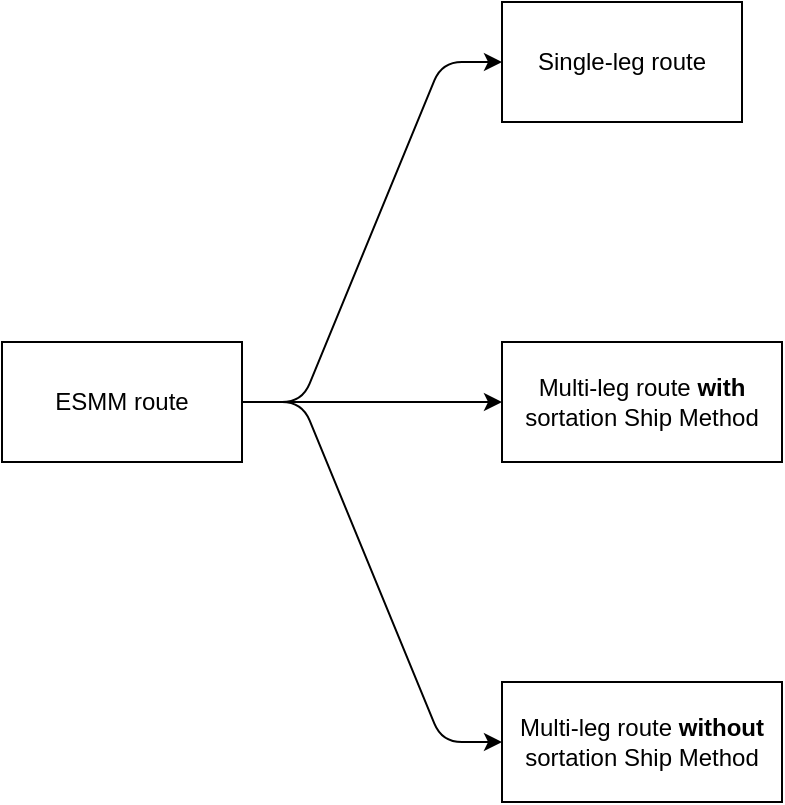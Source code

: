 <mxfile version="22.1.21" type="github" pages="2">
  <diagram name="Page-1" id="kkmQ5Zyxi5VdZ9s_22Ci">
    <mxGraphModel dx="2657" dy="713" grid="1" gridSize="10" guides="1" tooltips="1" connect="1" arrows="1" fold="1" page="1" pageScale="1" pageWidth="850" pageHeight="1100" math="0" shadow="0">
      <root>
        <mxCell id="0" />
        <mxCell id="1" parent="0" />
        <mxCell id="TYLQ5CKQCe1A_tL6TxEz-5" style="edgeStyle=entityRelationEdgeStyle;orthogonalLoop=1;jettySize=auto;html=1;exitX=1;exitY=0.5;exitDx=0;exitDy=0;" parent="1" source="TYLQ5CKQCe1A_tL6TxEz-2" target="TYLQ5CKQCe1A_tL6TxEz-3" edge="1">
          <mxGeometry relative="1" as="geometry" />
        </mxCell>
        <mxCell id="TYLQ5CKQCe1A_tL6TxEz-8" style="edgeStyle=entityRelationEdgeStyle;orthogonalLoop=1;jettySize=auto;html=1;exitX=1;exitY=0.5;exitDx=0;exitDy=0;" parent="1" source="TYLQ5CKQCe1A_tL6TxEz-2" target="TYLQ5CKQCe1A_tL6TxEz-6" edge="1">
          <mxGeometry relative="1" as="geometry" />
        </mxCell>
        <mxCell id="TYLQ5CKQCe1A_tL6TxEz-9" style="edgeStyle=entityRelationEdgeStyle;orthogonalLoop=1;jettySize=auto;html=1;exitX=1;exitY=0.5;exitDx=0;exitDy=0;" parent="1" source="TYLQ5CKQCe1A_tL6TxEz-2" target="TYLQ5CKQCe1A_tL6TxEz-7" edge="1">
          <mxGeometry relative="1" as="geometry" />
        </mxCell>
        <mxCell id="TYLQ5CKQCe1A_tL6TxEz-2" value="ESMM route" style="rounded=0;whiteSpace=wrap;html=1;" parent="1" vertex="1">
          <mxGeometry x="-120" y="310" width="120" height="60" as="geometry" />
        </mxCell>
        <mxCell id="TYLQ5CKQCe1A_tL6TxEz-3" value="Single-leg route" style="rounded=0;whiteSpace=wrap;html=1;" parent="1" vertex="1">
          <mxGeometry x="130" y="140" width="120" height="60" as="geometry" />
        </mxCell>
        <mxCell id="TYLQ5CKQCe1A_tL6TxEz-6" value="Multi-leg route &lt;b&gt;with&lt;/b&gt; sortation Ship Method" style="rounded=0;whiteSpace=wrap;html=1;" parent="1" vertex="1">
          <mxGeometry x="130" y="310" width="140" height="60" as="geometry" />
        </mxCell>
        <mxCell id="TYLQ5CKQCe1A_tL6TxEz-7" value="Multi-leg route &lt;b&gt;without&lt;/b&gt; sortation Ship Method" style="rounded=0;whiteSpace=wrap;html=1;" parent="1" vertex="1">
          <mxGeometry x="130" y="480" width="140" height="60" as="geometry" />
        </mxCell>
      </root>
    </mxGraphModel>
  </diagram>
  <diagram id="R-cQEwO6vi24qeTfF7LC" name="End-to-End Workflow">
    <mxGraphModel dx="2657" dy="713" grid="1" gridSize="10" guides="1" tooltips="1" connect="1" arrows="1" fold="1" page="1" pageScale="1" pageWidth="850" pageHeight="1100" math="0" shadow="0">
      <root>
        <mxCell id="0" />
        <mxCell id="1" parent="0" />
        <mxCell id="xrJ3MpQCigA4VYRjtulz-3" value="" style="endArrow=none;dashed=1;html=1;rounded=0;" edge="1" parent="1">
          <mxGeometry width="50" height="50" relative="1" as="geometry">
            <mxPoint x="360" y="754" as="sourcePoint" />
            <mxPoint x="360" y="120" as="targetPoint" />
          </mxGeometry>
        </mxCell>
        <mxCell id="xrJ3MpQCigA4VYRjtulz-4" value="" style="endArrow=none;dashed=1;html=1;rounded=0;" edge="1" parent="1">
          <mxGeometry width="50" height="50" relative="1" as="geometry">
            <mxPoint x="-120" y="200" as="sourcePoint" />
            <mxPoint x="1330" y="200" as="targetPoint" />
          </mxGeometry>
        </mxCell>
        <mxCell id="xrJ3MpQCigA4VYRjtulz-5" value="Build Cache" style="text;html=1;align=center;verticalAlign=middle;resizable=0;points=[];autosize=1;strokeColor=none;fillColor=none;" vertex="1" parent="1">
          <mxGeometry x="100" y="148" width="90" height="30" as="geometry" />
        </mxCell>
        <mxCell id="xrJ3MpQCigA4VYRjtulz-6" value="Runtime" style="text;html=1;align=center;verticalAlign=middle;resizable=0;points=[];autosize=1;strokeColor=none;fillColor=none;" vertex="1" parent="1">
          <mxGeometry x="590" y="148" width="70" height="30" as="geometry" />
        </mxCell>
        <mxCell id="xrJ3MpQCigA4VYRjtulz-9" value="" style="group" vertex="1" connectable="0" parent="1">
          <mxGeometry x="390" y="260" width="360" height="470" as="geometry" />
        </mxCell>
        <mxCell id="xrJ3MpQCigA4VYRjtulz-7" value="" style="rounded=1;whiteSpace=wrap;html=1;" vertex="1" parent="xrJ3MpQCigA4VYRjtulz-9">
          <mxGeometry width="360" height="470" as="geometry" />
        </mxCell>
        <mxCell id="xrJ3MpQCigA4VYRjtulz-8" value="Enumeration" style="text;html=1;strokeColor=none;fillColor=none;align=center;verticalAlign=middle;whiteSpace=wrap;rounded=0;" vertex="1" parent="xrJ3MpQCigA4VYRjtulz-9">
          <mxGeometry x="150" y="10" width="60" height="30" as="geometry" />
        </mxCell>
        <mxCell id="xrJ3MpQCigA4VYRjtulz-10" value="" style="group" vertex="1" connectable="0" parent="1">
          <mxGeometry x="770" y="260" width="360" height="470" as="geometry" />
        </mxCell>
        <mxCell id="xrJ3MpQCigA4VYRjtulz-11" value="" style="rounded=1;whiteSpace=wrap;html=1;" vertex="1" parent="xrJ3MpQCigA4VYRjtulz-10">
          <mxGeometry width="360" height="470" as="geometry" />
        </mxCell>
        <mxCell id="xrJ3MpQCigA4VYRjtulz-12" value="Evaluation" style="text;html=1;strokeColor=none;fillColor=none;align=center;verticalAlign=middle;whiteSpace=wrap;rounded=0;" vertex="1" parent="xrJ3MpQCigA4VYRjtulz-10">
          <mxGeometry x="150" y="10" width="60" height="30" as="geometry" />
        </mxCell>
        <mxCell id="xrJ3MpQCigA4VYRjtulz-13" value="" style="group" vertex="1" connectable="0" parent="1">
          <mxGeometry x="1150" y="260" width="360" height="470" as="geometry" />
        </mxCell>
        <mxCell id="xrJ3MpQCigA4VYRjtulz-14" value="" style="rounded=1;whiteSpace=wrap;html=1;" vertex="1" parent="xrJ3MpQCigA4VYRjtulz-13">
          <mxGeometry width="360" height="470" as="geometry" />
        </mxCell>
        <mxCell id="xrJ3MpQCigA4VYRjtulz-15" value="Ranking" style="text;html=1;strokeColor=none;fillColor=none;align=center;verticalAlign=middle;whiteSpace=wrap;rounded=0;" vertex="1" parent="xrJ3MpQCigA4VYRjtulz-13">
          <mxGeometry x="150" y="10" width="60" height="30" as="geometry" />
        </mxCell>
      </root>
    </mxGraphModel>
  </diagram>
</mxfile>
